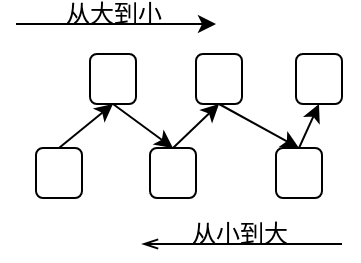 <mxfile>
    <diagram id="cJLScbpfA9vfEHVUTjRP" name="第 1 页">
        <mxGraphModel dx="632" dy="450" grid="1" gridSize="10" guides="1" tooltips="1" connect="1" arrows="1" fold="1" page="1" pageScale="1" pageWidth="850" pageHeight="1100" math="0" shadow="0">
            <root>
                <mxCell id="0"/>
                <mxCell id="1" parent="0"/>
                <mxCell id="2" value="" style="group" vertex="1" connectable="0" parent="1">
                    <mxGeometry x="260" y="140" width="163" height="120" as="geometry"/>
                </mxCell>
                <mxCell id="3" value="" style="rounded=1;whiteSpace=wrap;html=1;" vertex="1" parent="2">
                    <mxGeometry x="37" y="25" width="23" height="25" as="geometry"/>
                </mxCell>
                <mxCell id="4" value="" style="rounded=1;whiteSpace=wrap;html=1;" vertex="1" parent="2">
                    <mxGeometry x="90" y="25" width="23" height="25" as="geometry"/>
                </mxCell>
                <mxCell id="5" value="" style="rounded=1;whiteSpace=wrap;html=1;" vertex="1" parent="2">
                    <mxGeometry x="140" y="25" width="23" height="25" as="geometry"/>
                </mxCell>
                <mxCell id="6" style="edgeStyle=none;html=1;exitX=0.5;exitY=0;exitDx=0;exitDy=0;entryX=0.5;entryY=1;entryDx=0;entryDy=0;" edge="1" parent="2" source="7" target="4">
                    <mxGeometry relative="1" as="geometry"/>
                </mxCell>
                <mxCell id="7" value="" style="rounded=1;whiteSpace=wrap;html=1;" vertex="1" parent="2">
                    <mxGeometry x="67" y="72" width="23" height="25" as="geometry"/>
                </mxCell>
                <mxCell id="8" style="edgeStyle=none;html=1;exitX=0.5;exitY=1;exitDx=0;exitDy=0;entryX=0.5;entryY=0;entryDx=0;entryDy=0;" edge="1" parent="2" source="3" target="7">
                    <mxGeometry relative="1" as="geometry"/>
                </mxCell>
                <mxCell id="9" style="edgeStyle=none;html=1;exitX=0.5;exitY=0;exitDx=0;exitDy=0;entryX=0.5;entryY=1;entryDx=0;entryDy=0;" edge="1" parent="2" source="10" target="5">
                    <mxGeometry relative="1" as="geometry"/>
                </mxCell>
                <mxCell id="10" value="" style="rounded=1;whiteSpace=wrap;html=1;" vertex="1" parent="2">
                    <mxGeometry x="130" y="72" width="23" height="25" as="geometry"/>
                </mxCell>
                <mxCell id="11" style="edgeStyle=none;html=1;exitX=0.5;exitY=1;exitDx=0;exitDy=0;entryX=0.5;entryY=0;entryDx=0;entryDy=0;" edge="1" parent="2" source="4" target="10">
                    <mxGeometry relative="1" as="geometry"/>
                </mxCell>
                <mxCell id="12" style="edgeStyle=none;html=1;exitX=0.5;exitY=0;exitDx=0;exitDy=0;entryX=0.5;entryY=1;entryDx=0;entryDy=0;" edge="1" parent="2" source="13" target="3">
                    <mxGeometry relative="1" as="geometry"/>
                </mxCell>
                <mxCell id="13" value="" style="rounded=1;whiteSpace=wrap;html=1;" vertex="1" parent="2">
                    <mxGeometry x="10" y="72" width="23" height="25" as="geometry"/>
                </mxCell>
                <mxCell id="14" value="" style="endArrow=classic;html=1;" edge="1" parent="2">
                    <mxGeometry width="50" height="50" relative="1" as="geometry">
                        <mxPoint y="10" as="sourcePoint"/>
                        <mxPoint x="100" y="10" as="targetPoint"/>
                    </mxGeometry>
                </mxCell>
                <mxCell id="15" value="从大到小" style="text;html=1;strokeColor=none;fillColor=none;align=center;verticalAlign=middle;whiteSpace=wrap;rounded=0;" vertex="1" parent="2">
                    <mxGeometry x="18.5" width="60" height="10" as="geometry"/>
                </mxCell>
                <mxCell id="16" value="" style="endArrow=none;html=1;startArrow=openThin;startFill=0;endFill=0;" edge="1" parent="2">
                    <mxGeometry width="50" height="50" relative="1" as="geometry">
                        <mxPoint x="63" y="120" as="sourcePoint"/>
                        <mxPoint x="163" y="120" as="targetPoint"/>
                    </mxGeometry>
                </mxCell>
                <mxCell id="17" value="从小到大" style="text;html=1;strokeColor=none;fillColor=none;align=center;verticalAlign=middle;whiteSpace=wrap;rounded=0;" vertex="1" parent="2">
                    <mxGeometry x="81.5" y="110" width="60" height="10" as="geometry"/>
                </mxCell>
            </root>
        </mxGraphModel>
    </diagram>
</mxfile>